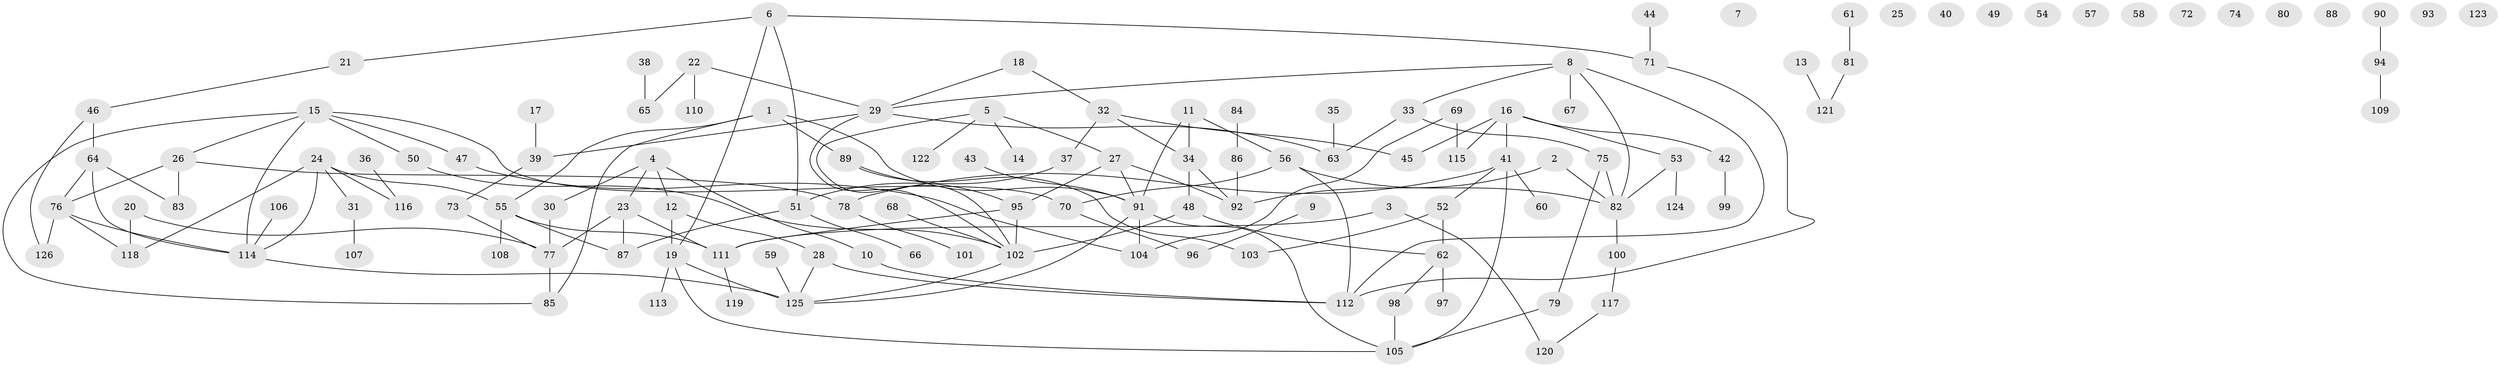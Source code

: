 // Generated by graph-tools (version 1.1) at 2025/13/03/09/25 04:13:04]
// undirected, 126 vertices, 155 edges
graph export_dot {
graph [start="1"]
  node [color=gray90,style=filled];
  1;
  2;
  3;
  4;
  5;
  6;
  7;
  8;
  9;
  10;
  11;
  12;
  13;
  14;
  15;
  16;
  17;
  18;
  19;
  20;
  21;
  22;
  23;
  24;
  25;
  26;
  27;
  28;
  29;
  30;
  31;
  32;
  33;
  34;
  35;
  36;
  37;
  38;
  39;
  40;
  41;
  42;
  43;
  44;
  45;
  46;
  47;
  48;
  49;
  50;
  51;
  52;
  53;
  54;
  55;
  56;
  57;
  58;
  59;
  60;
  61;
  62;
  63;
  64;
  65;
  66;
  67;
  68;
  69;
  70;
  71;
  72;
  73;
  74;
  75;
  76;
  77;
  78;
  79;
  80;
  81;
  82;
  83;
  84;
  85;
  86;
  87;
  88;
  89;
  90;
  91;
  92;
  93;
  94;
  95;
  96;
  97;
  98;
  99;
  100;
  101;
  102;
  103;
  104;
  105;
  106;
  107;
  108;
  109;
  110;
  111;
  112;
  113;
  114;
  115;
  116;
  117;
  118;
  119;
  120;
  121;
  122;
  123;
  124;
  125;
  126;
  1 -- 55;
  1 -- 85;
  1 -- 89;
  1 -- 91;
  2 -- 82;
  2 -- 92;
  3 -- 111;
  3 -- 120;
  4 -- 10;
  4 -- 12;
  4 -- 23;
  4 -- 30;
  5 -- 14;
  5 -- 27;
  5 -- 102;
  5 -- 122;
  6 -- 19;
  6 -- 21;
  6 -- 51;
  6 -- 71;
  8 -- 29;
  8 -- 33;
  8 -- 67;
  8 -- 82;
  8 -- 112;
  9 -- 96;
  10 -- 112;
  11 -- 34;
  11 -- 56;
  11 -- 91;
  12 -- 19;
  12 -- 28;
  13 -- 121;
  15 -- 26;
  15 -- 47;
  15 -- 50;
  15 -- 70;
  15 -- 85;
  15 -- 114;
  16 -- 41;
  16 -- 42;
  16 -- 45;
  16 -- 53;
  16 -- 115;
  17 -- 39;
  18 -- 29;
  18 -- 32;
  19 -- 105;
  19 -- 113;
  19 -- 125;
  20 -- 77;
  20 -- 118;
  21 -- 46;
  22 -- 29;
  22 -- 65;
  22 -- 110;
  23 -- 77;
  23 -- 87;
  23 -- 111;
  24 -- 31;
  24 -- 55;
  24 -- 114;
  24 -- 116;
  24 -- 118;
  26 -- 76;
  26 -- 78;
  26 -- 83;
  27 -- 91;
  27 -- 92;
  27 -- 95;
  28 -- 112;
  28 -- 125;
  29 -- 39;
  29 -- 63;
  29 -- 102;
  30 -- 77;
  31 -- 107;
  32 -- 34;
  32 -- 37;
  32 -- 45;
  33 -- 63;
  33 -- 75;
  34 -- 48;
  34 -- 92;
  35 -- 63;
  36 -- 116;
  37 -- 51;
  38 -- 65;
  39 -- 73;
  41 -- 52;
  41 -- 60;
  41 -- 78;
  41 -- 105;
  42 -- 99;
  43 -- 91;
  44 -- 71;
  46 -- 64;
  46 -- 126;
  47 -- 104;
  48 -- 62;
  48 -- 102;
  50 -- 102;
  51 -- 66;
  51 -- 87;
  52 -- 62;
  52 -- 103;
  53 -- 82;
  53 -- 124;
  55 -- 87;
  55 -- 108;
  55 -- 111;
  56 -- 70;
  56 -- 82;
  56 -- 112;
  59 -- 125;
  61 -- 81;
  62 -- 97;
  62 -- 98;
  64 -- 76;
  64 -- 83;
  64 -- 114;
  68 -- 102;
  69 -- 104;
  69 -- 115;
  70 -- 96;
  71 -- 112;
  73 -- 77;
  75 -- 79;
  75 -- 82;
  76 -- 114;
  76 -- 118;
  76 -- 126;
  77 -- 85;
  78 -- 101;
  79 -- 105;
  81 -- 121;
  82 -- 100;
  84 -- 86;
  86 -- 92;
  89 -- 95;
  89 -- 103;
  90 -- 94;
  91 -- 104;
  91 -- 105;
  91 -- 125;
  94 -- 109;
  95 -- 102;
  95 -- 111;
  98 -- 105;
  100 -- 117;
  102 -- 125;
  106 -- 114;
  111 -- 119;
  114 -- 125;
  117 -- 120;
}
